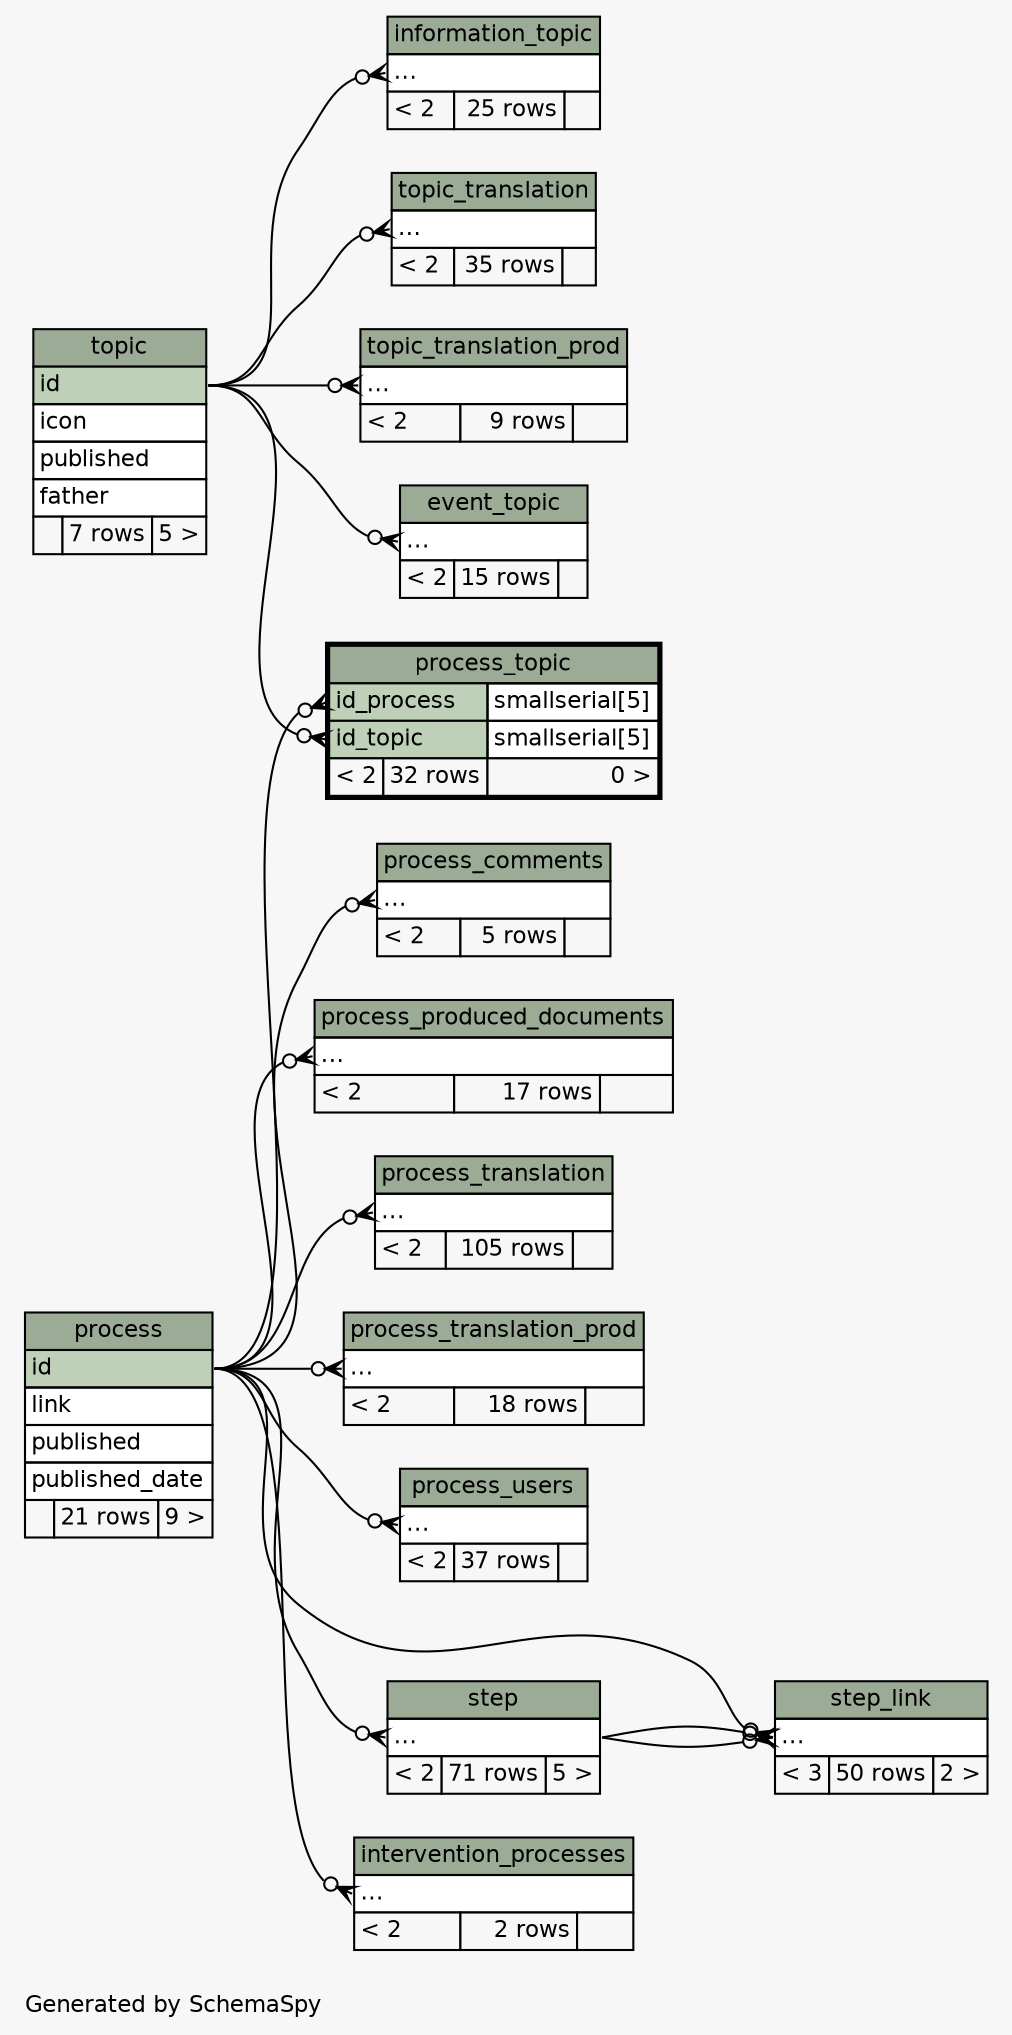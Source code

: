 // dot 2.30.1 on Linux 3.10.0-1127.19.1.el7.x86_64
// SchemaSpy rev 590
digraph "twoDegreesRelationshipsDiagram" {
  graph [
    rankdir="RL"
    bgcolor="#f7f7f7"
    label="\nGenerated by SchemaSpy"
    labeljust="l"
    nodesep="0.18"
    ranksep="0.46"
    fontname="Helvetica"
    fontsize="11"
  ];
  node [
    fontname="Helvetica"
    fontsize="11"
    shape="plaintext"
  ];
  edge [
    arrowsize="0.8"
  ];
  "event_topic":"elipses":w -> "topic":"id":e [arrowhead=none dir=back arrowtail=crowodot];
  "information_topic":"elipses":w -> "topic":"id":e [arrowhead=none dir=back arrowtail=crowodot];
  "intervention_processes":"elipses":w -> "process":"id":e [arrowhead=none dir=back arrowtail=crowodot];
  "process_comments":"elipses":w -> "process":"id":e [arrowhead=none dir=back arrowtail=crowodot];
  "process_produced_documents":"elipses":w -> "process":"id":e [arrowhead=none dir=back arrowtail=crowodot];
  "process_topic":"id_process":w -> "process":"id":e [arrowhead=none dir=back arrowtail=crowodot];
  "process_topic":"id_topic":w -> "topic":"id":e [arrowhead=none dir=back arrowtail=crowodot];
  "process_translation":"elipses":w -> "process":"id":e [arrowhead=none dir=back arrowtail=crowodot];
  "process_translation_prod":"elipses":w -> "process":"id":e [arrowhead=none dir=back arrowtail=crowodot];
  "process_users":"elipses":w -> "process":"id":e [arrowhead=none dir=back arrowtail=crowodot];
  "step":"elipses":w -> "process":"id":e [arrowhead=none dir=back arrowtail=crowodot];
  "step_link":"elipses":w -> "step":"elipses":e [arrowhead=none dir=back arrowtail=crowodot];
  "step_link":"elipses":w -> "process":"id":e [arrowhead=none dir=back arrowtail=crowodot];
  "step_link":"elipses":w -> "step":"elipses":e [arrowhead=none dir=back arrowtail=crowodot];
  "topic_translation":"elipses":w -> "topic":"id":e [arrowhead=none dir=back arrowtail=crowodot];
  "topic_translation_prod":"elipses":w -> "topic":"id":e [arrowhead=none dir=back arrowtail=crowodot];
  "event_topic" [
    label=<
    <TABLE BORDER="0" CELLBORDER="1" CELLSPACING="0" BGCOLOR="#ffffff">
      <TR><TD COLSPAN="3" BGCOLOR="#9bab96" ALIGN="CENTER">event_topic</TD></TR>
      <TR><TD PORT="elipses" COLSPAN="3" ALIGN="LEFT">...</TD></TR>
      <TR><TD ALIGN="LEFT" BGCOLOR="#f7f7f7">&lt; 2</TD><TD ALIGN="RIGHT" BGCOLOR="#f7f7f7">15 rows</TD><TD ALIGN="RIGHT" BGCOLOR="#f7f7f7">  </TD></TR>
    </TABLE>>
    URL="event_topic.html"
    tooltip="event_topic"
  ];
  "information_topic" [
    label=<
    <TABLE BORDER="0" CELLBORDER="1" CELLSPACING="0" BGCOLOR="#ffffff">
      <TR><TD COLSPAN="3" BGCOLOR="#9bab96" ALIGN="CENTER">information_topic</TD></TR>
      <TR><TD PORT="elipses" COLSPAN="3" ALIGN="LEFT">...</TD></TR>
      <TR><TD ALIGN="LEFT" BGCOLOR="#f7f7f7">&lt; 2</TD><TD ALIGN="RIGHT" BGCOLOR="#f7f7f7">25 rows</TD><TD ALIGN="RIGHT" BGCOLOR="#f7f7f7">  </TD></TR>
    </TABLE>>
    URL="information_topic.html"
    tooltip="information_topic"
  ];
  "intervention_processes" [
    label=<
    <TABLE BORDER="0" CELLBORDER="1" CELLSPACING="0" BGCOLOR="#ffffff">
      <TR><TD COLSPAN="3" BGCOLOR="#9bab96" ALIGN="CENTER">intervention_processes</TD></TR>
      <TR><TD PORT="elipses" COLSPAN="3" ALIGN="LEFT">...</TD></TR>
      <TR><TD ALIGN="LEFT" BGCOLOR="#f7f7f7">&lt; 2</TD><TD ALIGN="RIGHT" BGCOLOR="#f7f7f7">2 rows</TD><TD ALIGN="RIGHT" BGCOLOR="#f7f7f7">  </TD></TR>
    </TABLE>>
    URL="intervention_processes.html"
    tooltip="intervention_processes"
  ];
  "process" [
    label=<
    <TABLE BORDER="0" CELLBORDER="1" CELLSPACING="0" BGCOLOR="#ffffff">
      <TR><TD COLSPAN="3" BGCOLOR="#9bab96" ALIGN="CENTER">process</TD></TR>
      <TR><TD PORT="id" COLSPAN="3" BGCOLOR="#bed1b8" ALIGN="LEFT">id</TD></TR>
      <TR><TD PORT="link" COLSPAN="3" ALIGN="LEFT">link</TD></TR>
      <TR><TD PORT="published" COLSPAN="3" ALIGN="LEFT">published</TD></TR>
      <TR><TD PORT="published_date" COLSPAN="3" ALIGN="LEFT">published_date</TD></TR>
      <TR><TD ALIGN="LEFT" BGCOLOR="#f7f7f7">  </TD><TD ALIGN="RIGHT" BGCOLOR="#f7f7f7">21 rows</TD><TD ALIGN="RIGHT" BGCOLOR="#f7f7f7">9 &gt;</TD></TR>
    </TABLE>>
    URL="process.html"
    tooltip="process"
  ];
  "process_comments" [
    label=<
    <TABLE BORDER="0" CELLBORDER="1" CELLSPACING="0" BGCOLOR="#ffffff">
      <TR><TD COLSPAN="3" BGCOLOR="#9bab96" ALIGN="CENTER">process_comments</TD></TR>
      <TR><TD PORT="elipses" COLSPAN="3" ALIGN="LEFT">...</TD></TR>
      <TR><TD ALIGN="LEFT" BGCOLOR="#f7f7f7">&lt; 2</TD><TD ALIGN="RIGHT" BGCOLOR="#f7f7f7">5 rows</TD><TD ALIGN="RIGHT" BGCOLOR="#f7f7f7">  </TD></TR>
    </TABLE>>
    URL="process_comments.html"
    tooltip="process_comments"
  ];
  "process_produced_documents" [
    label=<
    <TABLE BORDER="0" CELLBORDER="1" CELLSPACING="0" BGCOLOR="#ffffff">
      <TR><TD COLSPAN="3" BGCOLOR="#9bab96" ALIGN="CENTER">process_produced_documents</TD></TR>
      <TR><TD PORT="elipses" COLSPAN="3" ALIGN="LEFT">...</TD></TR>
      <TR><TD ALIGN="LEFT" BGCOLOR="#f7f7f7">&lt; 2</TD><TD ALIGN="RIGHT" BGCOLOR="#f7f7f7">17 rows</TD><TD ALIGN="RIGHT" BGCOLOR="#f7f7f7">  </TD></TR>
    </TABLE>>
    URL="process_produced_documents.html"
    tooltip="process_produced_documents"
  ];
  "process_topic" [
    label=<
    <TABLE BORDER="2" CELLBORDER="1" CELLSPACING="0" BGCOLOR="#ffffff">
      <TR><TD COLSPAN="3" BGCOLOR="#9bab96" ALIGN="CENTER">process_topic</TD></TR>
      <TR><TD PORT="id_process" COLSPAN="2" BGCOLOR="#bed1b8" ALIGN="LEFT">id_process</TD><TD PORT="id_process.type" ALIGN="LEFT">smallserial[5]</TD></TR>
      <TR><TD PORT="id_topic" COLSPAN="2" BGCOLOR="#bed1b8" ALIGN="LEFT">id_topic</TD><TD PORT="id_topic.type" ALIGN="LEFT">smallserial[5]</TD></TR>
      <TR><TD ALIGN="LEFT" BGCOLOR="#f7f7f7">&lt; 2</TD><TD ALIGN="RIGHT" BGCOLOR="#f7f7f7">32 rows</TD><TD ALIGN="RIGHT" BGCOLOR="#f7f7f7">0 &gt;</TD></TR>
    </TABLE>>
    URL="process_topic.html"
    tooltip="process_topic"
  ];
  "process_translation" [
    label=<
    <TABLE BORDER="0" CELLBORDER="1" CELLSPACING="0" BGCOLOR="#ffffff">
      <TR><TD COLSPAN="3" BGCOLOR="#9bab96" ALIGN="CENTER">process_translation</TD></TR>
      <TR><TD PORT="elipses" COLSPAN="3" ALIGN="LEFT">...</TD></TR>
      <TR><TD ALIGN="LEFT" BGCOLOR="#f7f7f7">&lt; 2</TD><TD ALIGN="RIGHT" BGCOLOR="#f7f7f7">105 rows</TD><TD ALIGN="RIGHT" BGCOLOR="#f7f7f7">  </TD></TR>
    </TABLE>>
    URL="process_translation.html"
    tooltip="process_translation"
  ];
  "process_translation_prod" [
    label=<
    <TABLE BORDER="0" CELLBORDER="1" CELLSPACING="0" BGCOLOR="#ffffff">
      <TR><TD COLSPAN="3" BGCOLOR="#9bab96" ALIGN="CENTER">process_translation_prod</TD></TR>
      <TR><TD PORT="elipses" COLSPAN="3" ALIGN="LEFT">...</TD></TR>
      <TR><TD ALIGN="LEFT" BGCOLOR="#f7f7f7">&lt; 2</TD><TD ALIGN="RIGHT" BGCOLOR="#f7f7f7">18 rows</TD><TD ALIGN="RIGHT" BGCOLOR="#f7f7f7">  </TD></TR>
    </TABLE>>
    URL="process_translation_prod.html"
    tooltip="process_translation_prod"
  ];
  "process_users" [
    label=<
    <TABLE BORDER="0" CELLBORDER="1" CELLSPACING="0" BGCOLOR="#ffffff">
      <TR><TD COLSPAN="3" BGCOLOR="#9bab96" ALIGN="CENTER">process_users</TD></TR>
      <TR><TD PORT="elipses" COLSPAN="3" ALIGN="LEFT">...</TD></TR>
      <TR><TD ALIGN="LEFT" BGCOLOR="#f7f7f7">&lt; 2</TD><TD ALIGN="RIGHT" BGCOLOR="#f7f7f7">37 rows</TD><TD ALIGN="RIGHT" BGCOLOR="#f7f7f7">  </TD></TR>
    </TABLE>>
    URL="process_users.html"
    tooltip="process_users"
  ];
  "step" [
    label=<
    <TABLE BORDER="0" CELLBORDER="1" CELLSPACING="0" BGCOLOR="#ffffff">
      <TR><TD COLSPAN="3" BGCOLOR="#9bab96" ALIGN="CENTER">step</TD></TR>
      <TR><TD PORT="elipses" COLSPAN="3" ALIGN="LEFT">...</TD></TR>
      <TR><TD ALIGN="LEFT" BGCOLOR="#f7f7f7">&lt; 2</TD><TD ALIGN="RIGHT" BGCOLOR="#f7f7f7">71 rows</TD><TD ALIGN="RIGHT" BGCOLOR="#f7f7f7">5 &gt;</TD></TR>
    </TABLE>>
    URL="step.html"
    tooltip="step"
  ];
  "step_link" [
    label=<
    <TABLE BORDER="0" CELLBORDER="1" CELLSPACING="0" BGCOLOR="#ffffff">
      <TR><TD COLSPAN="3" BGCOLOR="#9bab96" ALIGN="CENTER">step_link</TD></TR>
      <TR><TD PORT="elipses" COLSPAN="3" ALIGN="LEFT">...</TD></TR>
      <TR><TD ALIGN="LEFT" BGCOLOR="#f7f7f7">&lt; 3</TD><TD ALIGN="RIGHT" BGCOLOR="#f7f7f7">50 rows</TD><TD ALIGN="RIGHT" BGCOLOR="#f7f7f7">2 &gt;</TD></TR>
    </TABLE>>
    URL="step_link.html"
    tooltip="step_link"
  ];
  "topic" [
    label=<
    <TABLE BORDER="0" CELLBORDER="1" CELLSPACING="0" BGCOLOR="#ffffff">
      <TR><TD COLSPAN="3" BGCOLOR="#9bab96" ALIGN="CENTER">topic</TD></TR>
      <TR><TD PORT="id" COLSPAN="3" BGCOLOR="#bed1b8" ALIGN="LEFT">id</TD></TR>
      <TR><TD PORT="icon" COLSPAN="3" ALIGN="LEFT">icon</TD></TR>
      <TR><TD PORT="published" COLSPAN="3" ALIGN="LEFT">published</TD></TR>
      <TR><TD PORT="father" COLSPAN="3" ALIGN="LEFT">father</TD></TR>
      <TR><TD ALIGN="LEFT" BGCOLOR="#f7f7f7">  </TD><TD ALIGN="RIGHT" BGCOLOR="#f7f7f7">7 rows</TD><TD ALIGN="RIGHT" BGCOLOR="#f7f7f7">5 &gt;</TD></TR>
    </TABLE>>
    URL="topic.html"
    tooltip="topic"
  ];
  "topic_translation" [
    label=<
    <TABLE BORDER="0" CELLBORDER="1" CELLSPACING="0" BGCOLOR="#ffffff">
      <TR><TD COLSPAN="3" BGCOLOR="#9bab96" ALIGN="CENTER">topic_translation</TD></TR>
      <TR><TD PORT="elipses" COLSPAN="3" ALIGN="LEFT">...</TD></TR>
      <TR><TD ALIGN="LEFT" BGCOLOR="#f7f7f7">&lt; 2</TD><TD ALIGN="RIGHT" BGCOLOR="#f7f7f7">35 rows</TD><TD ALIGN="RIGHT" BGCOLOR="#f7f7f7">  </TD></TR>
    </TABLE>>
    URL="topic_translation.html"
    tooltip="topic_translation"
  ];
  "topic_translation_prod" [
    label=<
    <TABLE BORDER="0" CELLBORDER="1" CELLSPACING="0" BGCOLOR="#ffffff">
      <TR><TD COLSPAN="3" BGCOLOR="#9bab96" ALIGN="CENTER">topic_translation_prod</TD></TR>
      <TR><TD PORT="elipses" COLSPAN="3" ALIGN="LEFT">...</TD></TR>
      <TR><TD ALIGN="LEFT" BGCOLOR="#f7f7f7">&lt; 2</TD><TD ALIGN="RIGHT" BGCOLOR="#f7f7f7">9 rows</TD><TD ALIGN="RIGHT" BGCOLOR="#f7f7f7">  </TD></TR>
    </TABLE>>
    URL="topic_translation_prod.html"
    tooltip="topic_translation_prod"
  ];
}
